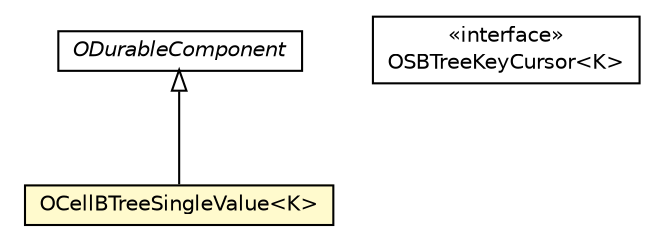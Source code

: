 #!/usr/local/bin/dot
#
# Class diagram 
# Generated by UMLGraph version R5_6-24-gf6e263 (http://www.umlgraph.org/)
#

digraph G {
	edge [fontname="Helvetica",fontsize=10,labelfontname="Helvetica",labelfontsize=10];
	node [fontname="Helvetica",fontsize=10,shape=plaintext];
	nodesep=0.25;
	ranksep=0.5;
	// com.orientechnologies.orient.core.storage.impl.local.paginated.base.ODurableComponent
	c1668435 [label=<<table title="com.orientechnologies.orient.core.storage.impl.local.paginated.base.ODurableComponent" border="0" cellborder="1" cellspacing="0" cellpadding="2" port="p" href="../../../impl/local/paginated/base/ODurableComponent.html">
		<tr><td><table border="0" cellspacing="0" cellpadding="1">
<tr><td align="center" balign="center"><font face="Helvetica-Oblique"> ODurableComponent </font></td></tr>
		</table></td></tr>
		</table>>, URL="../../../impl/local/paginated/base/ODurableComponent.html", fontname="Helvetica", fontcolor="black", fontsize=10.0];
	// com.orientechnologies.orient.core.storage.index.sbtree.singlevalue.OCellBTreeSingleValue<K>
	c1668527 [label=<<table title="com.orientechnologies.orient.core.storage.index.sbtree.singlevalue.OCellBTreeSingleValue" border="0" cellborder="1" cellspacing="0" cellpadding="2" port="p" bgcolor="lemonChiffon" href="./OCellBTreeSingleValue.html">
		<tr><td><table border="0" cellspacing="0" cellpadding="1">
<tr><td align="center" balign="center"> OCellBTreeSingleValue&lt;K&gt; </td></tr>
		</table></td></tr>
		</table>>, URL="./OCellBTreeSingleValue.html", fontname="Helvetica", fontcolor="black", fontsize=10.0];
	// com.orientechnologies.orient.core.storage.index.sbtree.singlevalue.OCellBTreeSingleValue.OSBTreeKeyCursor<K>
	c1668529 [label=<<table title="com.orientechnologies.orient.core.storage.index.sbtree.singlevalue.OCellBTreeSingleValue.OSBTreeKeyCursor" border="0" cellborder="1" cellspacing="0" cellpadding="2" port="p" href="./OCellBTreeSingleValue.OSBTreeKeyCursor.html">
		<tr><td><table border="0" cellspacing="0" cellpadding="1">
<tr><td align="center" balign="center"> &#171;interface&#187; </td></tr>
<tr><td align="center" balign="center"> OSBTreeKeyCursor&lt;K&gt; </td></tr>
		</table></td></tr>
		</table>>, URL="./OCellBTreeSingleValue.OSBTreeKeyCursor.html", fontname="Helvetica", fontcolor="black", fontsize=10.0];
	//com.orientechnologies.orient.core.storage.index.sbtree.singlevalue.OCellBTreeSingleValue<K> extends com.orientechnologies.orient.core.storage.impl.local.paginated.base.ODurableComponent
	c1668435:p -> c1668527:p [dir=back,arrowtail=empty];
}


